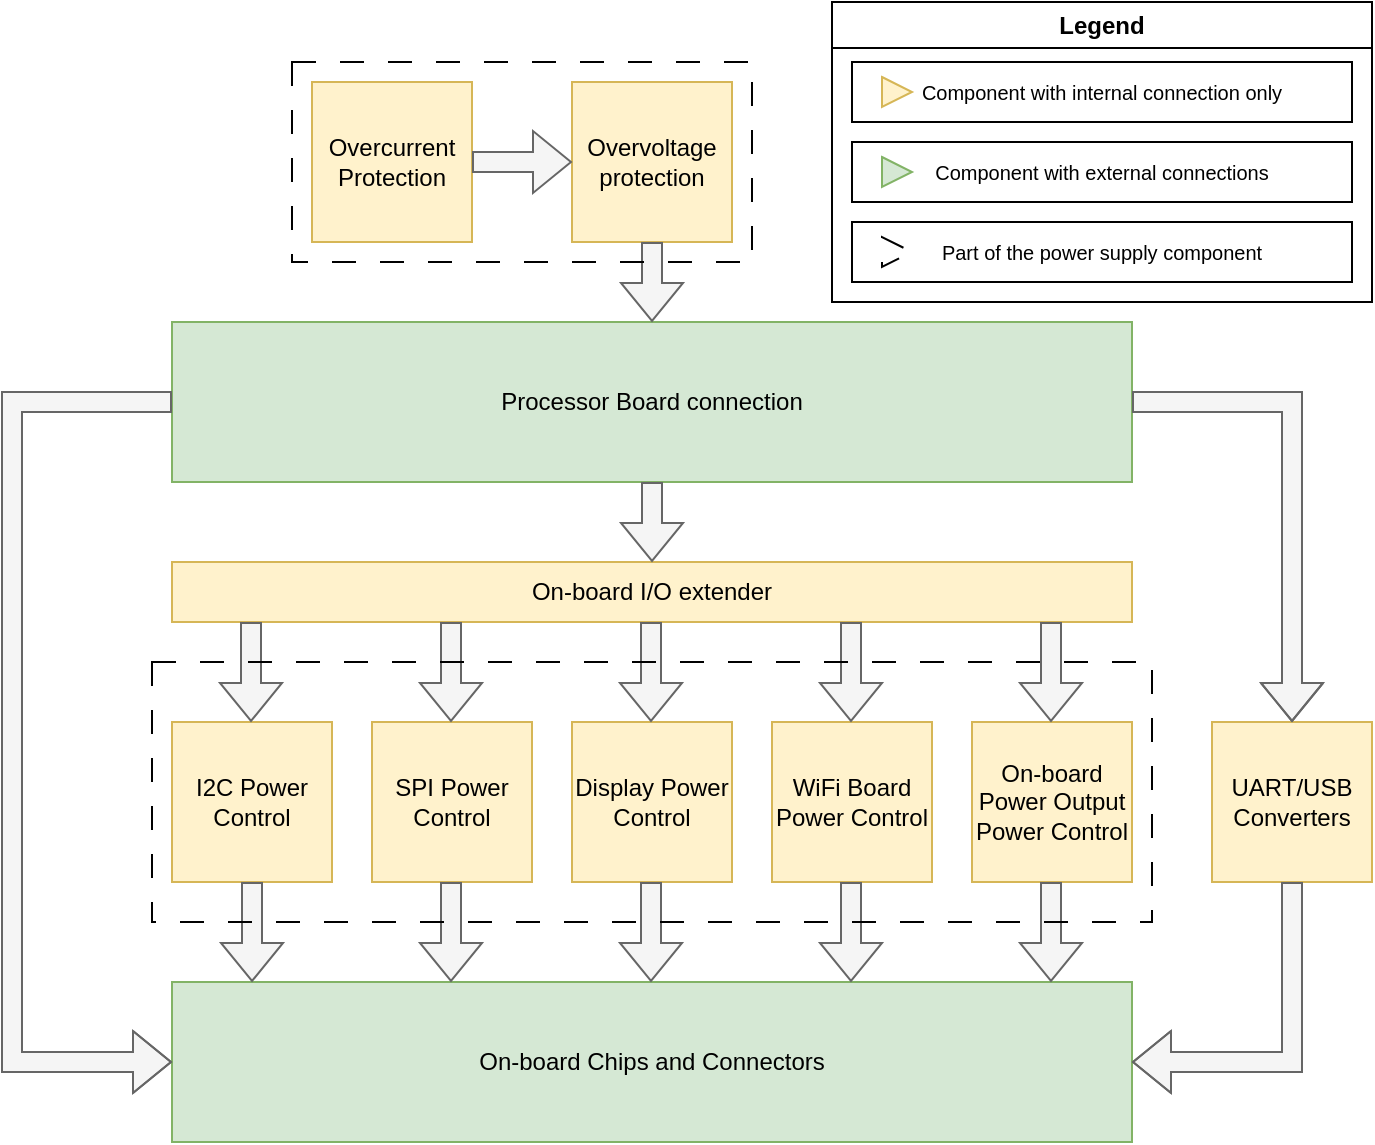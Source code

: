 <mxfile version="24.7.5">
  <diagram name="Page-1" id="Bt-7_2tQ6Ph2RpAQYYb8">
    <mxGraphModel dx="1195" dy="615" grid="1" gridSize="10" guides="1" tooltips="1" connect="1" arrows="1" fold="1" page="1" pageScale="1" pageWidth="1600" pageHeight="900" math="0" shadow="0">
      <root>
        <mxCell id="0" />
        <mxCell id="1" parent="0" />
        <mxCell id="7iDWDDMoxM36y5SqehB2-1" value="Processor Board connection" style="rounded=0;whiteSpace=wrap;html=1;fillColor=#d5e8d4;strokeColor=#82b366;" vertex="1" parent="1">
          <mxGeometry x="440" y="190" width="480" height="80" as="geometry" />
        </mxCell>
        <mxCell id="7iDWDDMoxM36y5SqehB2-2" value="Overcurrent Protection" style="whiteSpace=wrap;html=1;aspect=fixed;fillColor=#fff2cc;strokeColor=#d6b656;" vertex="1" parent="1">
          <mxGeometry x="510" y="70" width="80" height="80" as="geometry" />
        </mxCell>
        <mxCell id="7iDWDDMoxM36y5SqehB2-3" value="Overvoltage protection" style="whiteSpace=wrap;html=1;aspect=fixed;fillColor=#fff2cc;strokeColor=#d6b656;" vertex="1" parent="1">
          <mxGeometry x="640" y="70" width="80" height="80" as="geometry" />
        </mxCell>
        <mxCell id="7iDWDDMoxM36y5SqehB2-4" value="" style="shape=flexArrow;endArrow=classic;html=1;rounded=0;exitX=1;exitY=0.5;exitDx=0;exitDy=0;entryX=0;entryY=0.5;entryDx=0;entryDy=0;fillColor=#f5f5f5;strokeColor=#666666;" edge="1" parent="1" source="7iDWDDMoxM36y5SqehB2-2" target="7iDWDDMoxM36y5SqehB2-3">
          <mxGeometry width="50" height="50" relative="1" as="geometry">
            <mxPoint x="270" y="190" as="sourcePoint" />
            <mxPoint x="320" y="140" as="targetPoint" />
          </mxGeometry>
        </mxCell>
        <mxCell id="7iDWDDMoxM36y5SqehB2-6" value="" style="shape=flexArrow;endArrow=classic;html=1;rounded=0;exitX=0.5;exitY=1;exitDx=0;exitDy=0;entryX=0.5;entryY=0;entryDx=0;entryDy=0;fillColor=#f5f5f5;strokeColor=#666666;" edge="1" parent="1" source="7iDWDDMoxM36y5SqehB2-3" target="7iDWDDMoxM36y5SqehB2-1">
          <mxGeometry width="50" height="50" relative="1" as="geometry">
            <mxPoint x="400" y="240" as="sourcePoint" />
            <mxPoint x="450" y="190" as="targetPoint" />
          </mxGeometry>
        </mxCell>
        <mxCell id="7iDWDDMoxM36y5SqehB2-7" value="On-board I/O extender" style="rounded=0;whiteSpace=wrap;html=1;fillColor=#fff2cc;strokeColor=#d6b656;" vertex="1" parent="1">
          <mxGeometry x="440" y="310" width="480" height="30" as="geometry" />
        </mxCell>
        <mxCell id="7iDWDDMoxM36y5SqehB2-8" value="I2C Power Control" style="whiteSpace=wrap;html=1;aspect=fixed;fillColor=#fff2cc;strokeColor=#d6b656;" vertex="1" parent="1">
          <mxGeometry x="440" y="390" width="80" height="80" as="geometry" />
        </mxCell>
        <mxCell id="7iDWDDMoxM36y5SqehB2-9" value="SPI Power Control" style="whiteSpace=wrap;html=1;aspect=fixed;fillColor=#fff2cc;strokeColor=#d6b656;" vertex="1" parent="1">
          <mxGeometry x="540" y="390" width="80" height="80" as="geometry" />
        </mxCell>
        <mxCell id="7iDWDDMoxM36y5SqehB2-10" value="Display Power Control" style="whiteSpace=wrap;html=1;aspect=fixed;fillColor=#fff2cc;strokeColor=#d6b656;" vertex="1" parent="1">
          <mxGeometry x="640" y="390" width="80" height="80" as="geometry" />
        </mxCell>
        <mxCell id="7iDWDDMoxM36y5SqehB2-11" value="WiFi Board Power Control" style="whiteSpace=wrap;html=1;aspect=fixed;fillColor=#fff2cc;strokeColor=#d6b656;" vertex="1" parent="1">
          <mxGeometry x="740" y="390" width="80" height="80" as="geometry" />
        </mxCell>
        <mxCell id="7iDWDDMoxM36y5SqehB2-12" value="On-board Power Output Power Control" style="whiteSpace=wrap;html=1;aspect=fixed;fillColor=#fff2cc;strokeColor=#d6b656;" vertex="1" parent="1">
          <mxGeometry x="840" y="390" width="80" height="80" as="geometry" />
        </mxCell>
        <mxCell id="7iDWDDMoxM36y5SqehB2-13" value="" style="shape=flexArrow;endArrow=classic;html=1;rounded=0;fillColor=#f5f5f5;strokeColor=#666666;" edge="1" parent="1">
          <mxGeometry width="50" height="50" relative="1" as="geometry">
            <mxPoint x="779.5" y="340" as="sourcePoint" />
            <mxPoint x="779.5" y="390" as="targetPoint" />
          </mxGeometry>
        </mxCell>
        <mxCell id="7iDWDDMoxM36y5SqehB2-14" value="" style="shape=flexArrow;endArrow=classic;html=1;rounded=0;fillColor=#f5f5f5;strokeColor=#666666;" edge="1" parent="1">
          <mxGeometry width="50" height="50" relative="1" as="geometry">
            <mxPoint x="579.5" y="340" as="sourcePoint" />
            <mxPoint x="579.5" y="390" as="targetPoint" />
          </mxGeometry>
        </mxCell>
        <mxCell id="7iDWDDMoxM36y5SqehB2-15" value="" style="shape=flexArrow;endArrow=classic;html=1;rounded=0;fillColor=#f5f5f5;strokeColor=#666666;" edge="1" parent="1">
          <mxGeometry width="50" height="50" relative="1" as="geometry">
            <mxPoint x="679.5" y="340" as="sourcePoint" />
            <mxPoint x="679.5" y="390" as="targetPoint" />
          </mxGeometry>
        </mxCell>
        <mxCell id="7iDWDDMoxM36y5SqehB2-16" value="" style="shape=flexArrow;endArrow=classic;html=1;rounded=0;fillColor=#f5f5f5;strokeColor=#666666;" edge="1" parent="1">
          <mxGeometry width="50" height="50" relative="1" as="geometry">
            <mxPoint x="879.5" y="340" as="sourcePoint" />
            <mxPoint x="879.5" y="390" as="targetPoint" />
          </mxGeometry>
        </mxCell>
        <mxCell id="7iDWDDMoxM36y5SqehB2-18" value="" style="shape=flexArrow;endArrow=classic;html=1;rounded=0;fillColor=#f5f5f5;strokeColor=#666666;" edge="1" parent="1">
          <mxGeometry width="50" height="50" relative="1" as="geometry">
            <mxPoint x="479.5" y="340" as="sourcePoint" />
            <mxPoint x="479.5" y="390" as="targetPoint" />
          </mxGeometry>
        </mxCell>
        <mxCell id="7iDWDDMoxM36y5SqehB2-19" value="" style="shape=flexArrow;endArrow=classic;html=1;rounded=0;entryX=0.5;entryY=0;entryDx=0;entryDy=0;fillColor=#f5f5f5;strokeColor=#666666;" edge="1" parent="1" source="7iDWDDMoxM36y5SqehB2-1" target="7iDWDDMoxM36y5SqehB2-7">
          <mxGeometry width="50" height="50" relative="1" as="geometry">
            <mxPoint x="680" y="270" as="sourcePoint" />
            <mxPoint x="679.5" y="310" as="targetPoint" />
          </mxGeometry>
        </mxCell>
        <mxCell id="7iDWDDMoxM36y5SqehB2-20" value="UART/USB Converters" style="whiteSpace=wrap;html=1;aspect=fixed;fillColor=#fff2cc;strokeColor=#d6b656;" vertex="1" parent="1">
          <mxGeometry x="960" y="390" width="80" height="80" as="geometry" />
        </mxCell>
        <mxCell id="7iDWDDMoxM36y5SqehB2-21" value="" style="shape=flexArrow;endArrow=classic;html=1;rounded=0;entryX=0.5;entryY=0;entryDx=0;entryDy=0;exitX=1;exitY=0.5;exitDx=0;exitDy=0;fillColor=#f5f5f5;strokeColor=#666666;" edge="1" parent="1" source="7iDWDDMoxM36y5SqehB2-1" target="7iDWDDMoxM36y5SqehB2-20">
          <mxGeometry width="50" height="50" relative="1" as="geometry">
            <mxPoint x="960" y="230" as="sourcePoint" />
            <mxPoint x="1010" y="180" as="targetPoint" />
            <Array as="points">
              <mxPoint x="1000" y="230" />
            </Array>
          </mxGeometry>
        </mxCell>
        <mxCell id="7iDWDDMoxM36y5SqehB2-23" value="On-board Chips and Connectors" style="rounded=0;whiteSpace=wrap;html=1;fillColor=#d5e8d4;strokeColor=#82b366;" vertex="1" parent="1">
          <mxGeometry x="440" y="520" width="480" height="80" as="geometry" />
        </mxCell>
        <mxCell id="7iDWDDMoxM36y5SqehB2-24" value="" style="shape=flexArrow;endArrow=classic;html=1;rounded=0;fillColor=#f5f5f5;strokeColor=#666666;" edge="1" parent="1">
          <mxGeometry width="50" height="50" relative="1" as="geometry">
            <mxPoint x="480" y="470" as="sourcePoint" />
            <mxPoint x="480" y="520" as="targetPoint" />
          </mxGeometry>
        </mxCell>
        <mxCell id="7iDWDDMoxM36y5SqehB2-25" value="" style="shape=flexArrow;endArrow=classic;html=1;rounded=0;fillColor=#f5f5f5;strokeColor=#666666;" edge="1" parent="1">
          <mxGeometry width="50" height="50" relative="1" as="geometry">
            <mxPoint x="579.5" y="470" as="sourcePoint" />
            <mxPoint x="579.5" y="520" as="targetPoint" />
          </mxGeometry>
        </mxCell>
        <mxCell id="7iDWDDMoxM36y5SqehB2-26" value="" style="shape=flexArrow;endArrow=classic;html=1;rounded=0;fillColor=#f5f5f5;strokeColor=#666666;" edge="1" parent="1">
          <mxGeometry width="50" height="50" relative="1" as="geometry">
            <mxPoint x="679.5" y="470" as="sourcePoint" />
            <mxPoint x="679.5" y="520" as="targetPoint" />
          </mxGeometry>
        </mxCell>
        <mxCell id="7iDWDDMoxM36y5SqehB2-27" value="" style="shape=flexArrow;endArrow=classic;html=1;rounded=0;fillColor=#f5f5f5;strokeColor=#666666;" edge="1" parent="1">
          <mxGeometry width="50" height="50" relative="1" as="geometry">
            <mxPoint x="779.5" y="470" as="sourcePoint" />
            <mxPoint x="779.5" y="520" as="targetPoint" />
          </mxGeometry>
        </mxCell>
        <mxCell id="7iDWDDMoxM36y5SqehB2-28" value="" style="shape=flexArrow;endArrow=classic;html=1;rounded=0;fillColor=#f5f5f5;strokeColor=#666666;" edge="1" parent="1">
          <mxGeometry width="50" height="50" relative="1" as="geometry">
            <mxPoint x="879.5" y="470" as="sourcePoint" />
            <mxPoint x="879.5" y="520" as="targetPoint" />
          </mxGeometry>
        </mxCell>
        <mxCell id="7iDWDDMoxM36y5SqehB2-29" value="" style="shape=flexArrow;endArrow=classic;html=1;rounded=0;entryX=0;entryY=0.5;entryDx=0;entryDy=0;exitX=0;exitY=0.5;exitDx=0;exitDy=0;fillColor=#f5f5f5;strokeColor=#666666;" edge="1" parent="1" source="7iDWDDMoxM36y5SqehB2-1" target="7iDWDDMoxM36y5SqehB2-23">
          <mxGeometry width="50" height="50" relative="1" as="geometry">
            <mxPoint x="390" y="220" as="sourcePoint" />
            <mxPoint x="390" y="550" as="targetPoint" />
            <Array as="points">
              <mxPoint x="360" y="230" />
              <mxPoint x="360" y="560" />
            </Array>
          </mxGeometry>
        </mxCell>
        <mxCell id="7iDWDDMoxM36y5SqehB2-34" value="Legend" style="swimlane;whiteSpace=wrap;html=1;" vertex="1" parent="1">
          <mxGeometry x="770" y="30" width="270" height="150" as="geometry">
            <mxRectangle x="1010" y="70" width="80" height="30" as="alternateBounds" />
          </mxGeometry>
        </mxCell>
        <mxCell id="7iDWDDMoxM36y5SqehB2-30" value="Component with internal&amp;nbsp;connection only" style="html=1;whiteSpace=wrap;container=1;recursiveResize=0;collapsible=0;fontSize=10;" vertex="1" parent="7iDWDDMoxM36y5SqehB2-34">
          <mxGeometry x="10" y="30" width="250" height="30" as="geometry" />
        </mxCell>
        <mxCell id="7iDWDDMoxM36y5SqehB2-31" value="" style="triangle;html=1;whiteSpace=wrap;fillColor=#fff2cc;strokeColor=#d6b656;" vertex="1" parent="7iDWDDMoxM36y5SqehB2-30">
          <mxGeometry x="15" y="7.5" width="15" height="15" as="geometry" />
        </mxCell>
        <mxCell id="7iDWDDMoxM36y5SqehB2-36" value="Component with external connections" style="html=1;whiteSpace=wrap;container=1;recursiveResize=0;collapsible=0;fontSize=10;" vertex="1" parent="7iDWDDMoxM36y5SqehB2-34">
          <mxGeometry x="10" y="70" width="250" height="30" as="geometry" />
        </mxCell>
        <mxCell id="7iDWDDMoxM36y5SqehB2-37" value="" style="triangle;html=1;whiteSpace=wrap;fillColor=#d5e8d4;strokeColor=#82b366;" vertex="1" parent="7iDWDDMoxM36y5SqehB2-36">
          <mxGeometry x="15" y="7.5" width="15" height="15" as="geometry" />
        </mxCell>
        <mxCell id="7iDWDDMoxM36y5SqehB2-40" value="Part of the power supply component" style="html=1;whiteSpace=wrap;container=1;recursiveResize=0;collapsible=0;fontSize=10;" vertex="1" parent="7iDWDDMoxM36y5SqehB2-34">
          <mxGeometry x="10" y="110" width="250" height="30" as="geometry" />
        </mxCell>
        <mxCell id="7iDWDDMoxM36y5SqehB2-41" value="" style="triangle;html=1;whiteSpace=wrap;fillColor=none;dashed=1;dashPattern=12 12;" vertex="1" parent="7iDWDDMoxM36y5SqehB2-40">
          <mxGeometry x="15" y="7.5" width="15" height="15" as="geometry" />
        </mxCell>
        <mxCell id="7iDWDDMoxM36y5SqehB2-38" value="" style="rounded=0;whiteSpace=wrap;html=1;labelBackgroundColor=none;fontColor=default;fillColor=none;dashed=1;dashPattern=12 12;" vertex="1" parent="1">
          <mxGeometry x="430" y="360" width="500" height="130" as="geometry" />
        </mxCell>
        <mxCell id="7iDWDDMoxM36y5SqehB2-39" value="" style="rounded=0;whiteSpace=wrap;html=1;labelBackgroundColor=none;fontColor=default;fillColor=none;dashed=1;dashPattern=12 12;" vertex="1" parent="1">
          <mxGeometry x="500" y="60" width="230" height="100" as="geometry" />
        </mxCell>
        <mxCell id="7iDWDDMoxM36y5SqehB2-42" value="" style="shape=flexArrow;endArrow=classic;html=1;rounded=0;exitX=0.5;exitY=1;exitDx=0;exitDy=0;entryX=1;entryY=0.5;entryDx=0;entryDy=0;fillColor=#f5f5f5;strokeColor=#666666;" edge="1" parent="1" source="7iDWDDMoxM36y5SqehB2-20" target="7iDWDDMoxM36y5SqehB2-23">
          <mxGeometry width="50" height="50" relative="1" as="geometry">
            <mxPoint x="1070" y="540" as="sourcePoint" />
            <mxPoint x="1120" y="490" as="targetPoint" />
            <Array as="points">
              <mxPoint x="1000" y="560" />
            </Array>
          </mxGeometry>
        </mxCell>
      </root>
    </mxGraphModel>
  </diagram>
</mxfile>
